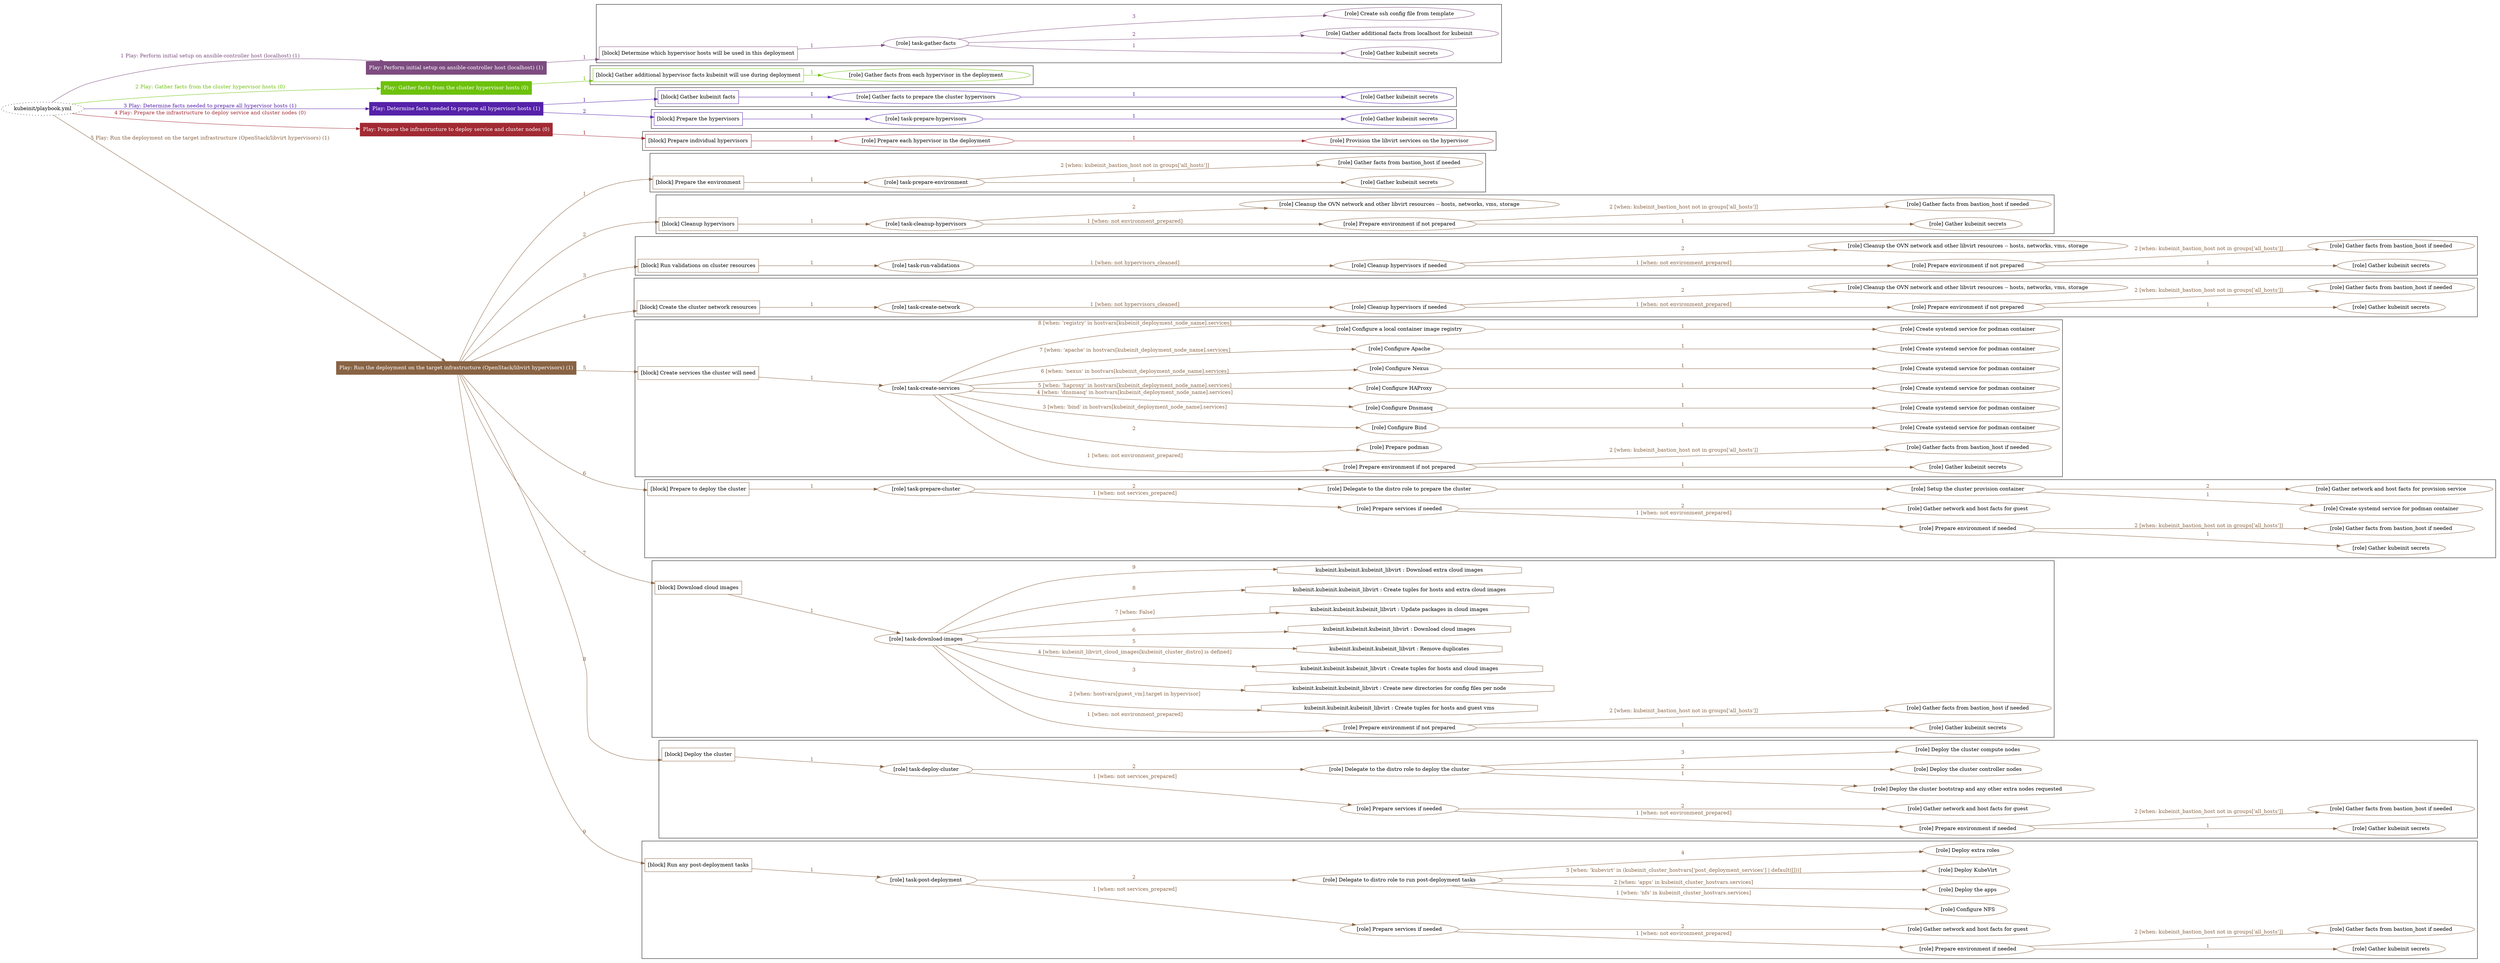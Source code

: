 digraph {
	graph [concentrate=true ordering=in rankdir=LR ratio=fill]
	edge [esep=5 sep=10]
	"kubeinit/playbook.yml" [URL="/home/runner/work/kubeinit/kubeinit/kubeinit/playbook.yml" id=playbook_f1eb5f28 style=dotted]
	"kubeinit/playbook.yml" -> play_aa4fbdc5 [label="1 Play: Perform initial setup on ansible-controller host (localhost) (1)" color="#7d4c80" fontcolor="#7d4c80" id=edge_play_aa4fbdc5 labeltooltip="1 Play: Perform initial setup on ansible-controller host (localhost) (1)" tooltip="1 Play: Perform initial setup on ansible-controller host (localhost) (1)"]
	subgraph "Play: Perform initial setup on ansible-controller host (localhost) (1)" {
		play_aa4fbdc5 [label="Play: Perform initial setup on ansible-controller host (localhost) (1)" URL="/home/runner/work/kubeinit/kubeinit/kubeinit/playbook.yml" color="#7d4c80" fontcolor="#ffffff" id=play_aa4fbdc5 shape=box style=filled tooltip=localhost]
		play_aa4fbdc5 -> block_dcb206af [label=1 color="#7d4c80" fontcolor="#7d4c80" id=edge_block_dcb206af labeltooltip=1 tooltip=1]
		subgraph cluster_block_dcb206af {
			block_dcb206af [label="[block] Determine which hypervisor hosts will be used in this deployment" URL="/home/runner/work/kubeinit/kubeinit/kubeinit/playbook.yml" color="#7d4c80" id=block_dcb206af labeltooltip="Determine which hypervisor hosts will be used in this deployment" shape=box tooltip="Determine which hypervisor hosts will be used in this deployment"]
			block_dcb206af -> role_5c42ab39 [label="1 " color="#7d4c80" fontcolor="#7d4c80" id=edge_role_5c42ab39 labeltooltip="1 " tooltip="1 "]
			subgraph "task-gather-facts" {
				role_5c42ab39 [label="[role] task-gather-facts" URL="/home/runner/work/kubeinit/kubeinit/kubeinit/playbook.yml" color="#7d4c80" id=role_5c42ab39 tooltip="task-gather-facts"]
				role_5c42ab39 -> role_d5ed98fe [label="1 " color="#7d4c80" fontcolor="#7d4c80" id=edge_role_d5ed98fe labeltooltip="1 " tooltip="1 "]
				subgraph "Gather kubeinit secrets" {
					role_d5ed98fe [label="[role] Gather kubeinit secrets" URL="/home/runner/.ansible/collections/ansible_collections/kubeinit/kubeinit/roles/kubeinit_prepare/tasks/build_hypervisors_group.yml" color="#7d4c80" id=role_d5ed98fe tooltip="Gather kubeinit secrets"]
				}
				role_5c42ab39 -> role_d2b0ba04 [label="2 " color="#7d4c80" fontcolor="#7d4c80" id=edge_role_d2b0ba04 labeltooltip="2 " tooltip="2 "]
				subgraph "Gather additional facts from localhost for kubeinit" {
					role_d2b0ba04 [label="[role] Gather additional facts from localhost for kubeinit" URL="/home/runner/.ansible/collections/ansible_collections/kubeinit/kubeinit/roles/kubeinit_prepare/tasks/build_hypervisors_group.yml" color="#7d4c80" id=role_d2b0ba04 tooltip="Gather additional facts from localhost for kubeinit"]
				}
				role_5c42ab39 -> role_442ccff3 [label="3 " color="#7d4c80" fontcolor="#7d4c80" id=edge_role_442ccff3 labeltooltip="3 " tooltip="3 "]
				subgraph "Create ssh config file from template" {
					role_442ccff3 [label="[role] Create ssh config file from template" URL="/home/runner/.ansible/collections/ansible_collections/kubeinit/kubeinit/roles/kubeinit_prepare/tasks/build_hypervisors_group.yml" color="#7d4c80" id=role_442ccff3 tooltip="Create ssh config file from template"]
				}
			}
		}
	}
	"kubeinit/playbook.yml" -> play_6f677a0a [label="2 Play: Gather facts from the cluster hypervisor hosts (0)" color="#6dc10b" fontcolor="#6dc10b" id=edge_play_6f677a0a labeltooltip="2 Play: Gather facts from the cluster hypervisor hosts (0)" tooltip="2 Play: Gather facts from the cluster hypervisor hosts (0)"]
	subgraph "Play: Gather facts from the cluster hypervisor hosts (0)" {
		play_6f677a0a [label="Play: Gather facts from the cluster hypervisor hosts (0)" URL="/home/runner/work/kubeinit/kubeinit/kubeinit/playbook.yml" color="#6dc10b" fontcolor="#ffffff" id=play_6f677a0a shape=box style=filled tooltip="Play: Gather facts from the cluster hypervisor hosts (0)"]
		play_6f677a0a -> block_d342e289 [label=1 color="#6dc10b" fontcolor="#6dc10b" id=edge_block_d342e289 labeltooltip=1 tooltip=1]
		subgraph cluster_block_d342e289 {
			block_d342e289 [label="[block] Gather additional hypervisor facts kubeinit will use during deployment" URL="/home/runner/work/kubeinit/kubeinit/kubeinit/playbook.yml" color="#6dc10b" id=block_d342e289 labeltooltip="Gather additional hypervisor facts kubeinit will use during deployment" shape=box tooltip="Gather additional hypervisor facts kubeinit will use during deployment"]
			block_d342e289 -> role_7b3465c9 [label="1 " color="#6dc10b" fontcolor="#6dc10b" id=edge_role_7b3465c9 labeltooltip="1 " tooltip="1 "]
			subgraph "Gather facts from each hypervisor in the deployment" {
				role_7b3465c9 [label="[role] Gather facts from each hypervisor in the deployment" URL="/home/runner/work/kubeinit/kubeinit/kubeinit/playbook.yml" color="#6dc10b" id=role_7b3465c9 tooltip="Gather facts from each hypervisor in the deployment"]
			}
		}
	}
	"kubeinit/playbook.yml" -> play_5a9daf10 [label="3 Play: Determine facts needed to prepare all hypervisor hosts (1)" color="#5522aa" fontcolor="#5522aa" id=edge_play_5a9daf10 labeltooltip="3 Play: Determine facts needed to prepare all hypervisor hosts (1)" tooltip="3 Play: Determine facts needed to prepare all hypervisor hosts (1)"]
	subgraph "Play: Determine facts needed to prepare all hypervisor hosts (1)" {
		play_5a9daf10 [label="Play: Determine facts needed to prepare all hypervisor hosts (1)" URL="/home/runner/work/kubeinit/kubeinit/kubeinit/playbook.yml" color="#5522aa" fontcolor="#ffffff" id=play_5a9daf10 shape=box style=filled tooltip=localhost]
		play_5a9daf10 -> block_e77976d7 [label=1 color="#5522aa" fontcolor="#5522aa" id=edge_block_e77976d7 labeltooltip=1 tooltip=1]
		subgraph cluster_block_e77976d7 {
			block_e77976d7 [label="[block] Gather kubeinit facts" URL="/home/runner/work/kubeinit/kubeinit/kubeinit/playbook.yml" color="#5522aa" id=block_e77976d7 labeltooltip="Gather kubeinit facts" shape=box tooltip="Gather kubeinit facts"]
			block_e77976d7 -> role_0d899220 [label="1 " color="#5522aa" fontcolor="#5522aa" id=edge_role_0d899220 labeltooltip="1 " tooltip="1 "]
			subgraph "Gather facts to prepare the cluster hypervisors" {
				role_0d899220 [label="[role] Gather facts to prepare the cluster hypervisors" URL="/home/runner/work/kubeinit/kubeinit/kubeinit/playbook.yml" color="#5522aa" id=role_0d899220 tooltip="Gather facts to prepare the cluster hypervisors"]
				role_0d899220 -> role_ae5f8bce [label="1 " color="#5522aa" fontcolor="#5522aa" id=edge_role_ae5f8bce labeltooltip="1 " tooltip="1 "]
				subgraph "Gather kubeinit secrets" {
					role_ae5f8bce [label="[role] Gather kubeinit secrets" URL="/home/runner/.ansible/collections/ansible_collections/kubeinit/kubeinit/roles/kubeinit_prepare/tasks/gather_kubeinit_facts.yml" color="#5522aa" id=role_ae5f8bce tooltip="Gather kubeinit secrets"]
				}
			}
		}
		play_5a9daf10 -> block_c25e0283 [label=2 color="#5522aa" fontcolor="#5522aa" id=edge_block_c25e0283 labeltooltip=2 tooltip=2]
		subgraph cluster_block_c25e0283 {
			block_c25e0283 [label="[block] Prepare the hypervisors" URL="/home/runner/work/kubeinit/kubeinit/kubeinit/playbook.yml" color="#5522aa" id=block_c25e0283 labeltooltip="Prepare the hypervisors" shape=box tooltip="Prepare the hypervisors"]
			block_c25e0283 -> role_d9f08b28 [label="1 " color="#5522aa" fontcolor="#5522aa" id=edge_role_d9f08b28 labeltooltip="1 " tooltip="1 "]
			subgraph "task-prepare-hypervisors" {
				role_d9f08b28 [label="[role] task-prepare-hypervisors" URL="/home/runner/work/kubeinit/kubeinit/kubeinit/playbook.yml" color="#5522aa" id=role_d9f08b28 tooltip="task-prepare-hypervisors"]
				role_d9f08b28 -> role_4ce1c98f [label="1 " color="#5522aa" fontcolor="#5522aa" id=edge_role_4ce1c98f labeltooltip="1 " tooltip="1 "]
				subgraph "Gather kubeinit secrets" {
					role_4ce1c98f [label="[role] Gather kubeinit secrets" URL="/home/runner/.ansible/collections/ansible_collections/kubeinit/kubeinit/roles/kubeinit_prepare/tasks/gather_kubeinit_facts.yml" color="#5522aa" id=role_4ce1c98f tooltip="Gather kubeinit secrets"]
				}
			}
		}
	}
	"kubeinit/playbook.yml" -> play_f85ee1f9 [label="4 Play: Prepare the infrastructure to deploy service and cluster nodes (0)" color="#a22a33" fontcolor="#a22a33" id=edge_play_f85ee1f9 labeltooltip="4 Play: Prepare the infrastructure to deploy service and cluster nodes (0)" tooltip="4 Play: Prepare the infrastructure to deploy service and cluster nodes (0)"]
	subgraph "Play: Prepare the infrastructure to deploy service and cluster nodes (0)" {
		play_f85ee1f9 [label="Play: Prepare the infrastructure to deploy service and cluster nodes (0)" URL="/home/runner/work/kubeinit/kubeinit/kubeinit/playbook.yml" color="#a22a33" fontcolor="#ffffff" id=play_f85ee1f9 shape=box style=filled tooltip="Play: Prepare the infrastructure to deploy service and cluster nodes (0)"]
		play_f85ee1f9 -> block_42ab9e11 [label=1 color="#a22a33" fontcolor="#a22a33" id=edge_block_42ab9e11 labeltooltip=1 tooltip=1]
		subgraph cluster_block_42ab9e11 {
			block_42ab9e11 [label="[block] Prepare individual hypervisors" URL="/home/runner/work/kubeinit/kubeinit/kubeinit/playbook.yml" color="#a22a33" id=block_42ab9e11 labeltooltip="Prepare individual hypervisors" shape=box tooltip="Prepare individual hypervisors"]
			block_42ab9e11 -> role_307d93fc [label="1 " color="#a22a33" fontcolor="#a22a33" id=edge_role_307d93fc labeltooltip="1 " tooltip="1 "]
			subgraph "Prepare each hypervisor in the deployment" {
				role_307d93fc [label="[role] Prepare each hypervisor in the deployment" URL="/home/runner/work/kubeinit/kubeinit/kubeinit/playbook.yml" color="#a22a33" id=role_307d93fc tooltip="Prepare each hypervisor in the deployment"]
				role_307d93fc -> role_260c94a6 [label="1 " color="#a22a33" fontcolor="#a22a33" id=edge_role_260c94a6 labeltooltip="1 " tooltip="1 "]
				subgraph "Provision the libvirt services on the hypervisor" {
					role_260c94a6 [label="[role] Provision the libvirt services on the hypervisor" URL="/home/runner/.ansible/collections/ansible_collections/kubeinit/kubeinit/roles/kubeinit_prepare/tasks/prepare_hypervisor.yml" color="#a22a33" id=role_260c94a6 tooltip="Provision the libvirt services on the hypervisor"]
				}
			}
		}
	}
	"kubeinit/playbook.yml" -> play_0f822068 [label="5 Play: Run the deployment on the target infrastructure (OpenStack/libvirt hypervisors) (1)" color="#886344" fontcolor="#886344" id=edge_play_0f822068 labeltooltip="5 Play: Run the deployment on the target infrastructure (OpenStack/libvirt hypervisors) (1)" tooltip="5 Play: Run the deployment on the target infrastructure (OpenStack/libvirt hypervisors) (1)"]
	subgraph "Play: Run the deployment on the target infrastructure (OpenStack/libvirt hypervisors) (1)" {
		play_0f822068 [label="Play: Run the deployment on the target infrastructure (OpenStack/libvirt hypervisors) (1)" URL="/home/runner/work/kubeinit/kubeinit/kubeinit/playbook.yml" color="#886344" fontcolor="#ffffff" id=play_0f822068 shape=box style=filled tooltip=localhost]
		play_0f822068 -> block_469f01e5 [label=1 color="#886344" fontcolor="#886344" id=edge_block_469f01e5 labeltooltip=1 tooltip=1]
		subgraph cluster_block_469f01e5 {
			block_469f01e5 [label="[block] Prepare the environment" URL="/home/runner/work/kubeinit/kubeinit/kubeinit/playbook.yml" color="#886344" id=block_469f01e5 labeltooltip="Prepare the environment" shape=box tooltip="Prepare the environment"]
			block_469f01e5 -> role_85fad4ab [label="1 " color="#886344" fontcolor="#886344" id=edge_role_85fad4ab labeltooltip="1 " tooltip="1 "]
			subgraph "task-prepare-environment" {
				role_85fad4ab [label="[role] task-prepare-environment" URL="/home/runner/work/kubeinit/kubeinit/kubeinit/playbook.yml" color="#886344" id=role_85fad4ab tooltip="task-prepare-environment"]
				role_85fad4ab -> role_e0c11e84 [label="1 " color="#886344" fontcolor="#886344" id=edge_role_e0c11e84 labeltooltip="1 " tooltip="1 "]
				subgraph "Gather kubeinit secrets" {
					role_e0c11e84 [label="[role] Gather kubeinit secrets" URL="/home/runner/.ansible/collections/ansible_collections/kubeinit/kubeinit/roles/kubeinit_prepare/tasks/gather_kubeinit_facts.yml" color="#886344" id=role_e0c11e84 tooltip="Gather kubeinit secrets"]
				}
				role_85fad4ab -> role_84c7c314 [label="2 [when: kubeinit_bastion_host not in groups['all_hosts']]" color="#886344" fontcolor="#886344" id=edge_role_84c7c314 labeltooltip="2 [when: kubeinit_bastion_host not in groups['all_hosts']]" tooltip="2 [when: kubeinit_bastion_host not in groups['all_hosts']]"]
				subgraph "Gather facts from bastion_host if needed" {
					role_84c7c314 [label="[role] Gather facts from bastion_host if needed" URL="/home/runner/.ansible/collections/ansible_collections/kubeinit/kubeinit/roles/kubeinit_prepare/tasks/main.yml" color="#886344" id=role_84c7c314 tooltip="Gather facts from bastion_host if needed"]
				}
			}
		}
		play_0f822068 -> block_e9ffd930 [label=2 color="#886344" fontcolor="#886344" id=edge_block_e9ffd930 labeltooltip=2 tooltip=2]
		subgraph cluster_block_e9ffd930 {
			block_e9ffd930 [label="[block] Cleanup hypervisors" URL="/home/runner/work/kubeinit/kubeinit/kubeinit/playbook.yml" color="#886344" id=block_e9ffd930 labeltooltip="Cleanup hypervisors" shape=box tooltip="Cleanup hypervisors"]
			block_e9ffd930 -> role_f26e7975 [label="1 " color="#886344" fontcolor="#886344" id=edge_role_f26e7975 labeltooltip="1 " tooltip="1 "]
			subgraph "task-cleanup-hypervisors" {
				role_f26e7975 [label="[role] task-cleanup-hypervisors" URL="/home/runner/work/kubeinit/kubeinit/kubeinit/playbook.yml" color="#886344" id=role_f26e7975 tooltip="task-cleanup-hypervisors"]
				role_f26e7975 -> role_715835ff [label="1 [when: not environment_prepared]" color="#886344" fontcolor="#886344" id=edge_role_715835ff labeltooltip="1 [when: not environment_prepared]" tooltip="1 [when: not environment_prepared]"]
				subgraph "Prepare environment if not prepared" {
					role_715835ff [label="[role] Prepare environment if not prepared" URL="/home/runner/.ansible/collections/ansible_collections/kubeinit/kubeinit/roles/kubeinit_libvirt/tasks/cleanup_hypervisors.yml" color="#886344" id=role_715835ff tooltip="Prepare environment if not prepared"]
					role_715835ff -> role_441183e5 [label="1 " color="#886344" fontcolor="#886344" id=edge_role_441183e5 labeltooltip="1 " tooltip="1 "]
					subgraph "Gather kubeinit secrets" {
						role_441183e5 [label="[role] Gather kubeinit secrets" URL="/home/runner/.ansible/collections/ansible_collections/kubeinit/kubeinit/roles/kubeinit_prepare/tasks/gather_kubeinit_facts.yml" color="#886344" id=role_441183e5 tooltip="Gather kubeinit secrets"]
					}
					role_715835ff -> role_000fd4fb [label="2 [when: kubeinit_bastion_host not in groups['all_hosts']]" color="#886344" fontcolor="#886344" id=edge_role_000fd4fb labeltooltip="2 [when: kubeinit_bastion_host not in groups['all_hosts']]" tooltip="2 [when: kubeinit_bastion_host not in groups['all_hosts']]"]
					subgraph "Gather facts from bastion_host if needed" {
						role_000fd4fb [label="[role] Gather facts from bastion_host if needed" URL="/home/runner/.ansible/collections/ansible_collections/kubeinit/kubeinit/roles/kubeinit_prepare/tasks/main.yml" color="#886344" id=role_000fd4fb tooltip="Gather facts from bastion_host if needed"]
					}
				}
				role_f26e7975 -> role_a5a24e1f [label="2 " color="#886344" fontcolor="#886344" id=edge_role_a5a24e1f labeltooltip="2 " tooltip="2 "]
				subgraph "Cleanup the OVN network and other libvirt resources -- hosts, networks, vms, storage" {
					role_a5a24e1f [label="[role] Cleanup the OVN network and other libvirt resources -- hosts, networks, vms, storage" URL="/home/runner/.ansible/collections/ansible_collections/kubeinit/kubeinit/roles/kubeinit_libvirt/tasks/cleanup_hypervisors.yml" color="#886344" id=role_a5a24e1f tooltip="Cleanup the OVN network and other libvirt resources -- hosts, networks, vms, storage"]
				}
			}
		}
		play_0f822068 -> block_0ed27f90 [label=3 color="#886344" fontcolor="#886344" id=edge_block_0ed27f90 labeltooltip=3 tooltip=3]
		subgraph cluster_block_0ed27f90 {
			block_0ed27f90 [label="[block] Run validations on cluster resources" URL="/home/runner/work/kubeinit/kubeinit/kubeinit/playbook.yml" color="#886344" id=block_0ed27f90 labeltooltip="Run validations on cluster resources" shape=box tooltip="Run validations on cluster resources"]
			block_0ed27f90 -> role_a86b2e44 [label="1 " color="#886344" fontcolor="#886344" id=edge_role_a86b2e44 labeltooltip="1 " tooltip="1 "]
			subgraph "task-run-validations" {
				role_a86b2e44 [label="[role] task-run-validations" URL="/home/runner/work/kubeinit/kubeinit/kubeinit/playbook.yml" color="#886344" id=role_a86b2e44 tooltip="task-run-validations"]
				role_a86b2e44 -> role_fdb72d9d [label="1 [when: not hypervisors_cleaned]" color="#886344" fontcolor="#886344" id=edge_role_fdb72d9d labeltooltip="1 [when: not hypervisors_cleaned]" tooltip="1 [when: not hypervisors_cleaned]"]
				subgraph "Cleanup hypervisors if needed" {
					role_fdb72d9d [label="[role] Cleanup hypervisors if needed" URL="/home/runner/.ansible/collections/ansible_collections/kubeinit/kubeinit/roles/kubeinit_validations/tasks/main.yml" color="#886344" id=role_fdb72d9d tooltip="Cleanup hypervisors if needed"]
					role_fdb72d9d -> role_78607fe3 [label="1 [when: not environment_prepared]" color="#886344" fontcolor="#886344" id=edge_role_78607fe3 labeltooltip="1 [when: not environment_prepared]" tooltip="1 [when: not environment_prepared]"]
					subgraph "Prepare environment if not prepared" {
						role_78607fe3 [label="[role] Prepare environment if not prepared" URL="/home/runner/.ansible/collections/ansible_collections/kubeinit/kubeinit/roles/kubeinit_libvirt/tasks/cleanup_hypervisors.yml" color="#886344" id=role_78607fe3 tooltip="Prepare environment if not prepared"]
						role_78607fe3 -> role_3fb60d7a [label="1 " color="#886344" fontcolor="#886344" id=edge_role_3fb60d7a labeltooltip="1 " tooltip="1 "]
						subgraph "Gather kubeinit secrets" {
							role_3fb60d7a [label="[role] Gather kubeinit secrets" URL="/home/runner/.ansible/collections/ansible_collections/kubeinit/kubeinit/roles/kubeinit_prepare/tasks/gather_kubeinit_facts.yml" color="#886344" id=role_3fb60d7a tooltip="Gather kubeinit secrets"]
						}
						role_78607fe3 -> role_11f5fd5d [label="2 [when: kubeinit_bastion_host not in groups['all_hosts']]" color="#886344" fontcolor="#886344" id=edge_role_11f5fd5d labeltooltip="2 [when: kubeinit_bastion_host not in groups['all_hosts']]" tooltip="2 [when: kubeinit_bastion_host not in groups['all_hosts']]"]
						subgraph "Gather facts from bastion_host if needed" {
							role_11f5fd5d [label="[role] Gather facts from bastion_host if needed" URL="/home/runner/.ansible/collections/ansible_collections/kubeinit/kubeinit/roles/kubeinit_prepare/tasks/main.yml" color="#886344" id=role_11f5fd5d tooltip="Gather facts from bastion_host if needed"]
						}
					}
					role_fdb72d9d -> role_6fc4c585 [label="2 " color="#886344" fontcolor="#886344" id=edge_role_6fc4c585 labeltooltip="2 " tooltip="2 "]
					subgraph "Cleanup the OVN network and other libvirt resources -- hosts, networks, vms, storage" {
						role_6fc4c585 [label="[role] Cleanup the OVN network and other libvirt resources -- hosts, networks, vms, storage" URL="/home/runner/.ansible/collections/ansible_collections/kubeinit/kubeinit/roles/kubeinit_libvirt/tasks/cleanup_hypervisors.yml" color="#886344" id=role_6fc4c585 tooltip="Cleanup the OVN network and other libvirt resources -- hosts, networks, vms, storage"]
					}
				}
			}
		}
		play_0f822068 -> block_f541f040 [label=4 color="#886344" fontcolor="#886344" id=edge_block_f541f040 labeltooltip=4 tooltip=4]
		subgraph cluster_block_f541f040 {
			block_f541f040 [label="[block] Create the cluster network resources" URL="/home/runner/work/kubeinit/kubeinit/kubeinit/playbook.yml" color="#886344" id=block_f541f040 labeltooltip="Create the cluster network resources" shape=box tooltip="Create the cluster network resources"]
			block_f541f040 -> role_b351cfd5 [label="1 " color="#886344" fontcolor="#886344" id=edge_role_b351cfd5 labeltooltip="1 " tooltip="1 "]
			subgraph "task-create-network" {
				role_b351cfd5 [label="[role] task-create-network" URL="/home/runner/work/kubeinit/kubeinit/kubeinit/playbook.yml" color="#886344" id=role_b351cfd5 tooltip="task-create-network"]
				role_b351cfd5 -> role_66a59d8e [label="1 [when: not hypervisors_cleaned]" color="#886344" fontcolor="#886344" id=edge_role_66a59d8e labeltooltip="1 [when: not hypervisors_cleaned]" tooltip="1 [when: not hypervisors_cleaned]"]
				subgraph "Cleanup hypervisors if needed" {
					role_66a59d8e [label="[role] Cleanup hypervisors if needed" URL="/home/runner/.ansible/collections/ansible_collections/kubeinit/kubeinit/roles/kubeinit_libvirt/tasks/create_network.yml" color="#886344" id=role_66a59d8e tooltip="Cleanup hypervisors if needed"]
					role_66a59d8e -> role_8eaa20fc [label="1 [when: not environment_prepared]" color="#886344" fontcolor="#886344" id=edge_role_8eaa20fc labeltooltip="1 [when: not environment_prepared]" tooltip="1 [when: not environment_prepared]"]
					subgraph "Prepare environment if not prepared" {
						role_8eaa20fc [label="[role] Prepare environment if not prepared" URL="/home/runner/.ansible/collections/ansible_collections/kubeinit/kubeinit/roles/kubeinit_libvirt/tasks/cleanup_hypervisors.yml" color="#886344" id=role_8eaa20fc tooltip="Prepare environment if not prepared"]
						role_8eaa20fc -> role_b431f98a [label="1 " color="#886344" fontcolor="#886344" id=edge_role_b431f98a labeltooltip="1 " tooltip="1 "]
						subgraph "Gather kubeinit secrets" {
							role_b431f98a [label="[role] Gather kubeinit secrets" URL="/home/runner/.ansible/collections/ansible_collections/kubeinit/kubeinit/roles/kubeinit_prepare/tasks/gather_kubeinit_facts.yml" color="#886344" id=role_b431f98a tooltip="Gather kubeinit secrets"]
						}
						role_8eaa20fc -> role_1c9fa607 [label="2 [when: kubeinit_bastion_host not in groups['all_hosts']]" color="#886344" fontcolor="#886344" id=edge_role_1c9fa607 labeltooltip="2 [when: kubeinit_bastion_host not in groups['all_hosts']]" tooltip="2 [when: kubeinit_bastion_host not in groups['all_hosts']]"]
						subgraph "Gather facts from bastion_host if needed" {
							role_1c9fa607 [label="[role] Gather facts from bastion_host if needed" URL="/home/runner/.ansible/collections/ansible_collections/kubeinit/kubeinit/roles/kubeinit_prepare/tasks/main.yml" color="#886344" id=role_1c9fa607 tooltip="Gather facts from bastion_host if needed"]
						}
					}
					role_66a59d8e -> role_b11f7e59 [label="2 " color="#886344" fontcolor="#886344" id=edge_role_b11f7e59 labeltooltip="2 " tooltip="2 "]
					subgraph "Cleanup the OVN network and other libvirt resources -- hosts, networks, vms, storage" {
						role_b11f7e59 [label="[role] Cleanup the OVN network and other libvirt resources -- hosts, networks, vms, storage" URL="/home/runner/.ansible/collections/ansible_collections/kubeinit/kubeinit/roles/kubeinit_libvirt/tasks/cleanup_hypervisors.yml" color="#886344" id=role_b11f7e59 tooltip="Cleanup the OVN network and other libvirt resources -- hosts, networks, vms, storage"]
					}
				}
			}
		}
		play_0f822068 -> block_6e86ed3f [label=5 color="#886344" fontcolor="#886344" id=edge_block_6e86ed3f labeltooltip=5 tooltip=5]
		subgraph cluster_block_6e86ed3f {
			block_6e86ed3f [label="[block] Create services the cluster will need" URL="/home/runner/work/kubeinit/kubeinit/kubeinit/playbook.yml" color="#886344" id=block_6e86ed3f labeltooltip="Create services the cluster will need" shape=box tooltip="Create services the cluster will need"]
			block_6e86ed3f -> role_38058f0b [label="1 " color="#886344" fontcolor="#886344" id=edge_role_38058f0b labeltooltip="1 " tooltip="1 "]
			subgraph "task-create-services" {
				role_38058f0b [label="[role] task-create-services" URL="/home/runner/work/kubeinit/kubeinit/kubeinit/playbook.yml" color="#886344" id=role_38058f0b tooltip="task-create-services"]
				role_38058f0b -> role_7fd8ee12 [label="1 [when: not environment_prepared]" color="#886344" fontcolor="#886344" id=edge_role_7fd8ee12 labeltooltip="1 [when: not environment_prepared]" tooltip="1 [when: not environment_prepared]"]
				subgraph "Prepare environment if not prepared" {
					role_7fd8ee12 [label="[role] Prepare environment if not prepared" URL="/home/runner/.ansible/collections/ansible_collections/kubeinit/kubeinit/roles/kubeinit_services/tasks/main.yml" color="#886344" id=role_7fd8ee12 tooltip="Prepare environment if not prepared"]
					role_7fd8ee12 -> role_eb1c0e5e [label="1 " color="#886344" fontcolor="#886344" id=edge_role_eb1c0e5e labeltooltip="1 " tooltip="1 "]
					subgraph "Gather kubeinit secrets" {
						role_eb1c0e5e [label="[role] Gather kubeinit secrets" URL="/home/runner/.ansible/collections/ansible_collections/kubeinit/kubeinit/roles/kubeinit_prepare/tasks/gather_kubeinit_facts.yml" color="#886344" id=role_eb1c0e5e tooltip="Gather kubeinit secrets"]
					}
					role_7fd8ee12 -> role_e14df461 [label="2 [when: kubeinit_bastion_host not in groups['all_hosts']]" color="#886344" fontcolor="#886344" id=edge_role_e14df461 labeltooltip="2 [when: kubeinit_bastion_host not in groups['all_hosts']]" tooltip="2 [when: kubeinit_bastion_host not in groups['all_hosts']]"]
					subgraph "Gather facts from bastion_host if needed" {
						role_e14df461 [label="[role] Gather facts from bastion_host if needed" URL="/home/runner/.ansible/collections/ansible_collections/kubeinit/kubeinit/roles/kubeinit_prepare/tasks/main.yml" color="#886344" id=role_e14df461 tooltip="Gather facts from bastion_host if needed"]
					}
				}
				role_38058f0b -> role_2b4900a7 [label="2 " color="#886344" fontcolor="#886344" id=edge_role_2b4900a7 labeltooltip="2 " tooltip="2 "]
				subgraph "Prepare podman" {
					role_2b4900a7 [label="[role] Prepare podman" URL="/home/runner/.ansible/collections/ansible_collections/kubeinit/kubeinit/roles/kubeinit_services/tasks/00_create_service_pod.yml" color="#886344" id=role_2b4900a7 tooltip="Prepare podman"]
				}
				role_38058f0b -> role_1373da1f [label="3 [when: 'bind' in hostvars[kubeinit_deployment_node_name].services]" color="#886344" fontcolor="#886344" id=edge_role_1373da1f labeltooltip="3 [when: 'bind' in hostvars[kubeinit_deployment_node_name].services]" tooltip="3 [when: 'bind' in hostvars[kubeinit_deployment_node_name].services]"]
				subgraph "Configure Bind" {
					role_1373da1f [label="[role] Configure Bind" URL="/home/runner/.ansible/collections/ansible_collections/kubeinit/kubeinit/roles/kubeinit_services/tasks/start_services_containers.yml" color="#886344" id=role_1373da1f tooltip="Configure Bind"]
					role_1373da1f -> role_b8e3e0eb [label="1 " color="#886344" fontcolor="#886344" id=edge_role_b8e3e0eb labeltooltip="1 " tooltip="1 "]
					subgraph "Create systemd service for podman container" {
						role_b8e3e0eb [label="[role] Create systemd service for podman container" URL="/home/runner/.ansible/collections/ansible_collections/kubeinit/kubeinit/roles/kubeinit_bind/tasks/main.yml" color="#886344" id=role_b8e3e0eb tooltip="Create systemd service for podman container"]
					}
				}
				role_38058f0b -> role_b0c9e118 [label="4 [when: 'dnsmasq' in hostvars[kubeinit_deployment_node_name].services]" color="#886344" fontcolor="#886344" id=edge_role_b0c9e118 labeltooltip="4 [when: 'dnsmasq' in hostvars[kubeinit_deployment_node_name].services]" tooltip="4 [when: 'dnsmasq' in hostvars[kubeinit_deployment_node_name].services]"]
				subgraph "Configure Dnsmasq" {
					role_b0c9e118 [label="[role] Configure Dnsmasq" URL="/home/runner/.ansible/collections/ansible_collections/kubeinit/kubeinit/roles/kubeinit_services/tasks/start_services_containers.yml" color="#886344" id=role_b0c9e118 tooltip="Configure Dnsmasq"]
					role_b0c9e118 -> role_e47060ce [label="1 " color="#886344" fontcolor="#886344" id=edge_role_e47060ce labeltooltip="1 " tooltip="1 "]
					subgraph "Create systemd service for podman container" {
						role_e47060ce [label="[role] Create systemd service for podman container" URL="/home/runner/.ansible/collections/ansible_collections/kubeinit/kubeinit/roles/kubeinit_dnsmasq/tasks/main.yml" color="#886344" id=role_e47060ce tooltip="Create systemd service for podman container"]
					}
				}
				role_38058f0b -> role_ed71f3e5 [label="5 [when: 'haproxy' in hostvars[kubeinit_deployment_node_name].services]" color="#886344" fontcolor="#886344" id=edge_role_ed71f3e5 labeltooltip="5 [when: 'haproxy' in hostvars[kubeinit_deployment_node_name].services]" tooltip="5 [when: 'haproxy' in hostvars[kubeinit_deployment_node_name].services]"]
				subgraph "Configure HAProxy" {
					role_ed71f3e5 [label="[role] Configure HAProxy" URL="/home/runner/.ansible/collections/ansible_collections/kubeinit/kubeinit/roles/kubeinit_services/tasks/start_services_containers.yml" color="#886344" id=role_ed71f3e5 tooltip="Configure HAProxy"]
					role_ed71f3e5 -> role_5a063e29 [label="1 " color="#886344" fontcolor="#886344" id=edge_role_5a063e29 labeltooltip="1 " tooltip="1 "]
					subgraph "Create systemd service for podman container" {
						role_5a063e29 [label="[role] Create systemd service for podman container" URL="/home/runner/.ansible/collections/ansible_collections/kubeinit/kubeinit/roles/kubeinit_haproxy/tasks/main.yml" color="#886344" id=role_5a063e29 tooltip="Create systemd service for podman container"]
					}
				}
				role_38058f0b -> role_a6dfa11e [label="6 [when: 'nexus' in hostvars[kubeinit_deployment_node_name].services]" color="#886344" fontcolor="#886344" id=edge_role_a6dfa11e labeltooltip="6 [when: 'nexus' in hostvars[kubeinit_deployment_node_name].services]" tooltip="6 [when: 'nexus' in hostvars[kubeinit_deployment_node_name].services]"]
				subgraph "Configure Nexus" {
					role_a6dfa11e [label="[role] Configure Nexus" URL="/home/runner/.ansible/collections/ansible_collections/kubeinit/kubeinit/roles/kubeinit_services/tasks/start_services_containers.yml" color="#886344" id=role_a6dfa11e tooltip="Configure Nexus"]
					role_a6dfa11e -> role_dadb4bf7 [label="1 " color="#886344" fontcolor="#886344" id=edge_role_dadb4bf7 labeltooltip="1 " tooltip="1 "]
					subgraph "Create systemd service for podman container" {
						role_dadb4bf7 [label="[role] Create systemd service for podman container" URL="/home/runner/.ansible/collections/ansible_collections/kubeinit/kubeinit/roles/kubeinit_nexus/tasks/main.yml" color="#886344" id=role_dadb4bf7 tooltip="Create systemd service for podman container"]
					}
				}
				role_38058f0b -> role_32e4ed07 [label="7 [when: 'apache' in hostvars[kubeinit_deployment_node_name].services]" color="#886344" fontcolor="#886344" id=edge_role_32e4ed07 labeltooltip="7 [when: 'apache' in hostvars[kubeinit_deployment_node_name].services]" tooltip="7 [when: 'apache' in hostvars[kubeinit_deployment_node_name].services]"]
				subgraph "Configure Apache" {
					role_32e4ed07 [label="[role] Configure Apache" URL="/home/runner/.ansible/collections/ansible_collections/kubeinit/kubeinit/roles/kubeinit_services/tasks/start_services_containers.yml" color="#886344" id=role_32e4ed07 tooltip="Configure Apache"]
					role_32e4ed07 -> role_4279790c [label="1 " color="#886344" fontcolor="#886344" id=edge_role_4279790c labeltooltip="1 " tooltip="1 "]
					subgraph "Create systemd service for podman container" {
						role_4279790c [label="[role] Create systemd service for podman container" URL="/home/runner/.ansible/collections/ansible_collections/kubeinit/kubeinit/roles/kubeinit_apache/tasks/main.yml" color="#886344" id=role_4279790c tooltip="Create systemd service for podman container"]
					}
				}
				role_38058f0b -> role_7e8a3aa6 [label="8 [when: 'registry' in hostvars[kubeinit_deployment_node_name].services]" color="#886344" fontcolor="#886344" id=edge_role_7e8a3aa6 labeltooltip="8 [when: 'registry' in hostvars[kubeinit_deployment_node_name].services]" tooltip="8 [when: 'registry' in hostvars[kubeinit_deployment_node_name].services]"]
				subgraph "Configure a local container image registry" {
					role_7e8a3aa6 [label="[role] Configure a local container image registry" URL="/home/runner/.ansible/collections/ansible_collections/kubeinit/kubeinit/roles/kubeinit_services/tasks/start_services_containers.yml" color="#886344" id=role_7e8a3aa6 tooltip="Configure a local container image registry"]
					role_7e8a3aa6 -> role_6a457336 [label="1 " color="#886344" fontcolor="#886344" id=edge_role_6a457336 labeltooltip="1 " tooltip="1 "]
					subgraph "Create systemd service for podman container" {
						role_6a457336 [label="[role] Create systemd service for podman container" URL="/home/runner/.ansible/collections/ansible_collections/kubeinit/kubeinit/roles/kubeinit_registry/tasks/main.yml" color="#886344" id=role_6a457336 tooltip="Create systemd service for podman container"]
					}
				}
			}
		}
		play_0f822068 -> block_f9967a5c [label=6 color="#886344" fontcolor="#886344" id=edge_block_f9967a5c labeltooltip=6 tooltip=6]
		subgraph cluster_block_f9967a5c {
			block_f9967a5c [label="[block] Prepare to deploy the cluster" URL="/home/runner/work/kubeinit/kubeinit/kubeinit/playbook.yml" color="#886344" id=block_f9967a5c labeltooltip="Prepare to deploy the cluster" shape=box tooltip="Prepare to deploy the cluster"]
			block_f9967a5c -> role_4ac15b1d [label="1 " color="#886344" fontcolor="#886344" id=edge_role_4ac15b1d labeltooltip="1 " tooltip="1 "]
			subgraph "task-prepare-cluster" {
				role_4ac15b1d [label="[role] task-prepare-cluster" URL="/home/runner/work/kubeinit/kubeinit/kubeinit/playbook.yml" color="#886344" id=role_4ac15b1d tooltip="task-prepare-cluster"]
				role_4ac15b1d -> role_73b15ed0 [label="1 [when: not services_prepared]" color="#886344" fontcolor="#886344" id=edge_role_73b15ed0 labeltooltip="1 [when: not services_prepared]" tooltip="1 [when: not services_prepared]"]
				subgraph "Prepare services if needed" {
					role_73b15ed0 [label="[role] Prepare services if needed" URL="/home/runner/.ansible/collections/ansible_collections/kubeinit/kubeinit/roles/kubeinit_prepare/tasks/prepare_cluster.yml" color="#886344" id=role_73b15ed0 tooltip="Prepare services if needed"]
					role_73b15ed0 -> role_549ef56d [label="1 [when: not environment_prepared]" color="#886344" fontcolor="#886344" id=edge_role_549ef56d labeltooltip="1 [when: not environment_prepared]" tooltip="1 [when: not environment_prepared]"]
					subgraph "Prepare environment if needed" {
						role_549ef56d [label="[role] Prepare environment if needed" URL="/home/runner/.ansible/collections/ansible_collections/kubeinit/kubeinit/roles/kubeinit_services/tasks/prepare_services.yml" color="#886344" id=role_549ef56d tooltip="Prepare environment if needed"]
						role_549ef56d -> role_89e4b1db [label="1 " color="#886344" fontcolor="#886344" id=edge_role_89e4b1db labeltooltip="1 " tooltip="1 "]
						subgraph "Gather kubeinit secrets" {
							role_89e4b1db [label="[role] Gather kubeinit secrets" URL="/home/runner/.ansible/collections/ansible_collections/kubeinit/kubeinit/roles/kubeinit_prepare/tasks/gather_kubeinit_facts.yml" color="#886344" id=role_89e4b1db tooltip="Gather kubeinit secrets"]
						}
						role_549ef56d -> role_7628b3ca [label="2 [when: kubeinit_bastion_host not in groups['all_hosts']]" color="#886344" fontcolor="#886344" id=edge_role_7628b3ca labeltooltip="2 [when: kubeinit_bastion_host not in groups['all_hosts']]" tooltip="2 [when: kubeinit_bastion_host not in groups['all_hosts']]"]
						subgraph "Gather facts from bastion_host if needed" {
							role_7628b3ca [label="[role] Gather facts from bastion_host if needed" URL="/home/runner/.ansible/collections/ansible_collections/kubeinit/kubeinit/roles/kubeinit_prepare/tasks/main.yml" color="#886344" id=role_7628b3ca tooltip="Gather facts from bastion_host if needed"]
						}
					}
					role_73b15ed0 -> role_5a5ac999 [label="2 " color="#886344" fontcolor="#886344" id=edge_role_5a5ac999 labeltooltip="2 " tooltip="2 "]
					subgraph "Gather network and host facts for guest" {
						role_5a5ac999 [label="[role] Gather network and host facts for guest" URL="/home/runner/.ansible/collections/ansible_collections/kubeinit/kubeinit/roles/kubeinit_services/tasks/prepare_services.yml" color="#886344" id=role_5a5ac999 tooltip="Gather network and host facts for guest"]
					}
				}
				role_4ac15b1d -> role_c5865f65 [label="2 " color="#886344" fontcolor="#886344" id=edge_role_c5865f65 labeltooltip="2 " tooltip="2 "]
				subgraph "Delegate to the distro role to prepare the cluster" {
					role_c5865f65 [label="[role] Delegate to the distro role to prepare the cluster" URL="/home/runner/.ansible/collections/ansible_collections/kubeinit/kubeinit/roles/kubeinit_prepare/tasks/prepare_cluster.yml" color="#886344" id=role_c5865f65 tooltip="Delegate to the distro role to prepare the cluster"]
					role_c5865f65 -> role_e7437a7a [label="1 " color="#886344" fontcolor="#886344" id=edge_role_e7437a7a labeltooltip="1 " tooltip="1 "]
					subgraph "Setup the cluster provision container" {
						role_e7437a7a [label="[role] Setup the cluster provision container" URL="/home/runner/.ansible/collections/ansible_collections/kubeinit/kubeinit/roles/kubeinit_openshift/tasks/prepare_cluster.yml" color="#886344" id=role_e7437a7a tooltip="Setup the cluster provision container"]
						role_e7437a7a -> role_db5b17f3 [label="1 " color="#886344" fontcolor="#886344" id=edge_role_db5b17f3 labeltooltip="1 " tooltip="1 "]
						subgraph "Create systemd service for podman container" {
							role_db5b17f3 [label="[role] Create systemd service for podman container" URL="/home/runner/.ansible/collections/ansible_collections/kubeinit/kubeinit/roles/kubeinit_services/tasks/create_provision_container.yml" color="#886344" id=role_db5b17f3 tooltip="Create systemd service for podman container"]
						}
						role_e7437a7a -> role_24469ed3 [label="2 " color="#886344" fontcolor="#886344" id=edge_role_24469ed3 labeltooltip="2 " tooltip="2 "]
						subgraph "Gather network and host facts for provision service" {
							role_24469ed3 [label="[role] Gather network and host facts for provision service" URL="/home/runner/.ansible/collections/ansible_collections/kubeinit/kubeinit/roles/kubeinit_services/tasks/create_provision_container.yml" color="#886344" id=role_24469ed3 tooltip="Gather network and host facts for provision service"]
						}
					}
				}
			}
		}
		play_0f822068 -> block_597e589a [label=7 color="#886344" fontcolor="#886344" id=edge_block_597e589a labeltooltip=7 tooltip=7]
		subgraph cluster_block_597e589a {
			block_597e589a [label="[block] Download cloud images" URL="/home/runner/work/kubeinit/kubeinit/kubeinit/playbook.yml" color="#886344" id=block_597e589a labeltooltip="Download cloud images" shape=box tooltip="Download cloud images"]
			block_597e589a -> role_5592aeee [label="1 " color="#886344" fontcolor="#886344" id=edge_role_5592aeee labeltooltip="1 " tooltip="1 "]
			subgraph "task-download-images" {
				role_5592aeee [label="[role] task-download-images" URL="/home/runner/work/kubeinit/kubeinit/kubeinit/playbook.yml" color="#886344" id=role_5592aeee tooltip="task-download-images"]
				role_5592aeee -> role_5a7db45b [label="1 [when: not environment_prepared]" color="#886344" fontcolor="#886344" id=edge_role_5a7db45b labeltooltip="1 [when: not environment_prepared]" tooltip="1 [when: not environment_prepared]"]
				subgraph "Prepare environment if not prepared" {
					role_5a7db45b [label="[role] Prepare environment if not prepared" URL="/home/runner/.ansible/collections/ansible_collections/kubeinit/kubeinit/roles/kubeinit_libvirt/tasks/download_cloud_images.yml" color="#886344" id=role_5a7db45b tooltip="Prepare environment if not prepared"]
					role_5a7db45b -> role_95b20ead [label="1 " color="#886344" fontcolor="#886344" id=edge_role_95b20ead labeltooltip="1 " tooltip="1 "]
					subgraph "Gather kubeinit secrets" {
						role_95b20ead [label="[role] Gather kubeinit secrets" URL="/home/runner/.ansible/collections/ansible_collections/kubeinit/kubeinit/roles/kubeinit_prepare/tasks/gather_kubeinit_facts.yml" color="#886344" id=role_95b20ead tooltip="Gather kubeinit secrets"]
					}
					role_5a7db45b -> role_53e7ca41 [label="2 [when: kubeinit_bastion_host not in groups['all_hosts']]" color="#886344" fontcolor="#886344" id=edge_role_53e7ca41 labeltooltip="2 [when: kubeinit_bastion_host not in groups['all_hosts']]" tooltip="2 [when: kubeinit_bastion_host not in groups['all_hosts']]"]
					subgraph "Gather facts from bastion_host if needed" {
						role_53e7ca41 [label="[role] Gather facts from bastion_host if needed" URL="/home/runner/.ansible/collections/ansible_collections/kubeinit/kubeinit/roles/kubeinit_prepare/tasks/main.yml" color="#886344" id=role_53e7ca41 tooltip="Gather facts from bastion_host if needed"]
					}
				}
				task_f3ffc12c [label="kubeinit.kubeinit.kubeinit_libvirt : Create tuples for hosts and guest vms" URL="/home/runner/.ansible/collections/ansible_collections/kubeinit/kubeinit/roles/kubeinit_libvirt/tasks/download_cloud_images.yml" color="#886344" id=task_f3ffc12c shape=octagon tooltip="kubeinit.kubeinit.kubeinit_libvirt : Create tuples for hosts and guest vms"]
				role_5592aeee -> task_f3ffc12c [label="2 [when: hostvars[guest_vm].target in hypervisor]" color="#886344" fontcolor="#886344" id=edge_task_f3ffc12c labeltooltip="2 [when: hostvars[guest_vm].target in hypervisor]" tooltip="2 [when: hostvars[guest_vm].target in hypervisor]"]
				task_585d4977 [label="kubeinit.kubeinit.kubeinit_libvirt : Create new directories for config files per node" URL="/home/runner/.ansible/collections/ansible_collections/kubeinit/kubeinit/roles/kubeinit_libvirt/tasks/download_cloud_images.yml" color="#886344" id=task_585d4977 shape=octagon tooltip="kubeinit.kubeinit.kubeinit_libvirt : Create new directories for config files per node"]
				role_5592aeee -> task_585d4977 [label="3 " color="#886344" fontcolor="#886344" id=edge_task_585d4977 labeltooltip="3 " tooltip="3 "]
				task_a404c895 [label="kubeinit.kubeinit.kubeinit_libvirt : Create tuples for hosts and cloud images" URL="/home/runner/.ansible/collections/ansible_collections/kubeinit/kubeinit/roles/kubeinit_libvirt/tasks/download_cloud_images.yml" color="#886344" id=task_a404c895 shape=octagon tooltip="kubeinit.kubeinit.kubeinit_libvirt : Create tuples for hosts and cloud images"]
				role_5592aeee -> task_a404c895 [label="4 [when: kubeinit_libvirt_cloud_images[kubeinit_cluster_distro] is defined]" color="#886344" fontcolor="#886344" id=edge_task_a404c895 labeltooltip="4 [when: kubeinit_libvirt_cloud_images[kubeinit_cluster_distro] is defined]" tooltip="4 [when: kubeinit_libvirt_cloud_images[kubeinit_cluster_distro] is defined]"]
				task_6b8438a8 [label="kubeinit.kubeinit.kubeinit_libvirt : Remove duplicates" URL="/home/runner/.ansible/collections/ansible_collections/kubeinit/kubeinit/roles/kubeinit_libvirt/tasks/download_cloud_images.yml" color="#886344" id=task_6b8438a8 shape=octagon tooltip="kubeinit.kubeinit.kubeinit_libvirt : Remove duplicates"]
				role_5592aeee -> task_6b8438a8 [label="5 " color="#886344" fontcolor="#886344" id=edge_task_6b8438a8 labeltooltip="5 " tooltip="5 "]
				task_7fca0e01 [label="kubeinit.kubeinit.kubeinit_libvirt : Download cloud images" URL="/home/runner/.ansible/collections/ansible_collections/kubeinit/kubeinit/roles/kubeinit_libvirt/tasks/download_cloud_images.yml" color="#886344" id=task_7fca0e01 shape=octagon tooltip="kubeinit.kubeinit.kubeinit_libvirt : Download cloud images"]
				role_5592aeee -> task_7fca0e01 [label="6 " color="#886344" fontcolor="#886344" id=edge_task_7fca0e01 labeltooltip="6 " tooltip="6 "]
				task_7a2c3a0a [label="kubeinit.kubeinit.kubeinit_libvirt : Update packages in cloud images" URL="/home/runner/.ansible/collections/ansible_collections/kubeinit/kubeinit/roles/kubeinit_libvirt/tasks/download_cloud_images.yml" color="#886344" id=task_7a2c3a0a shape=octagon tooltip="kubeinit.kubeinit.kubeinit_libvirt : Update packages in cloud images"]
				role_5592aeee -> task_7a2c3a0a [label="7 [when: False]" color="#886344" fontcolor="#886344" id=edge_task_7a2c3a0a labeltooltip="7 [when: False]" tooltip="7 [when: False]"]
				task_649188ec [label="kubeinit.kubeinit.kubeinit_libvirt : Create tuples for hosts and extra cloud images" URL="/home/runner/.ansible/collections/ansible_collections/kubeinit/kubeinit/roles/kubeinit_libvirt/tasks/download_cloud_images.yml" color="#886344" id=task_649188ec shape=octagon tooltip="kubeinit.kubeinit.kubeinit_libvirt : Create tuples for hosts and extra cloud images"]
				role_5592aeee -> task_649188ec [label="8 " color="#886344" fontcolor="#886344" id=edge_task_649188ec labeltooltip="8 " tooltip="8 "]
				task_bc71c60f [label="kubeinit.kubeinit.kubeinit_libvirt : Download extra cloud images" URL="/home/runner/.ansible/collections/ansible_collections/kubeinit/kubeinit/roles/kubeinit_libvirt/tasks/download_cloud_images.yml" color="#886344" id=task_bc71c60f shape=octagon tooltip="kubeinit.kubeinit.kubeinit_libvirt : Download extra cloud images"]
				role_5592aeee -> task_bc71c60f [label="9 " color="#886344" fontcolor="#886344" id=edge_task_bc71c60f labeltooltip="9 " tooltip="9 "]
			}
		}
		play_0f822068 -> block_955c33b2 [label=8 color="#886344" fontcolor="#886344" id=edge_block_955c33b2 labeltooltip=8 tooltip=8]
		subgraph cluster_block_955c33b2 {
			block_955c33b2 [label="[block] Deploy the cluster" URL="/home/runner/work/kubeinit/kubeinit/kubeinit/playbook.yml" color="#886344" id=block_955c33b2 labeltooltip="Deploy the cluster" shape=box tooltip="Deploy the cluster"]
			block_955c33b2 -> role_414074d7 [label="1 " color="#886344" fontcolor="#886344" id=edge_role_414074d7 labeltooltip="1 " tooltip="1 "]
			subgraph "task-deploy-cluster" {
				role_414074d7 [label="[role] task-deploy-cluster" URL="/home/runner/work/kubeinit/kubeinit/kubeinit/playbook.yml" color="#886344" id=role_414074d7 tooltip="task-deploy-cluster"]
				role_414074d7 -> role_4c83b2ab [label="1 [when: not services_prepared]" color="#886344" fontcolor="#886344" id=edge_role_4c83b2ab labeltooltip="1 [when: not services_prepared]" tooltip="1 [when: not services_prepared]"]
				subgraph "Prepare services if needed" {
					role_4c83b2ab [label="[role] Prepare services if needed" URL="/home/runner/.ansible/collections/ansible_collections/kubeinit/kubeinit/roles/kubeinit_prepare/tasks/deploy_cluster.yml" color="#886344" id=role_4c83b2ab tooltip="Prepare services if needed"]
					role_4c83b2ab -> role_ef782c36 [label="1 [when: not environment_prepared]" color="#886344" fontcolor="#886344" id=edge_role_ef782c36 labeltooltip="1 [when: not environment_prepared]" tooltip="1 [when: not environment_prepared]"]
					subgraph "Prepare environment if needed" {
						role_ef782c36 [label="[role] Prepare environment if needed" URL="/home/runner/.ansible/collections/ansible_collections/kubeinit/kubeinit/roles/kubeinit_services/tasks/prepare_services.yml" color="#886344" id=role_ef782c36 tooltip="Prepare environment if needed"]
						role_ef782c36 -> role_7de16862 [label="1 " color="#886344" fontcolor="#886344" id=edge_role_7de16862 labeltooltip="1 " tooltip="1 "]
						subgraph "Gather kubeinit secrets" {
							role_7de16862 [label="[role] Gather kubeinit secrets" URL="/home/runner/.ansible/collections/ansible_collections/kubeinit/kubeinit/roles/kubeinit_prepare/tasks/gather_kubeinit_facts.yml" color="#886344" id=role_7de16862 tooltip="Gather kubeinit secrets"]
						}
						role_ef782c36 -> role_a689afd5 [label="2 [when: kubeinit_bastion_host not in groups['all_hosts']]" color="#886344" fontcolor="#886344" id=edge_role_a689afd5 labeltooltip="2 [when: kubeinit_bastion_host not in groups['all_hosts']]" tooltip="2 [when: kubeinit_bastion_host not in groups['all_hosts']]"]
						subgraph "Gather facts from bastion_host if needed" {
							role_a689afd5 [label="[role] Gather facts from bastion_host if needed" URL="/home/runner/.ansible/collections/ansible_collections/kubeinit/kubeinit/roles/kubeinit_prepare/tasks/main.yml" color="#886344" id=role_a689afd5 tooltip="Gather facts from bastion_host if needed"]
						}
					}
					role_4c83b2ab -> role_302ed4b3 [label="2 " color="#886344" fontcolor="#886344" id=edge_role_302ed4b3 labeltooltip="2 " tooltip="2 "]
					subgraph "Gather network and host facts for guest" {
						role_302ed4b3 [label="[role] Gather network and host facts for guest" URL="/home/runner/.ansible/collections/ansible_collections/kubeinit/kubeinit/roles/kubeinit_services/tasks/prepare_services.yml" color="#886344" id=role_302ed4b3 tooltip="Gather network and host facts for guest"]
					}
				}
				role_414074d7 -> role_0a0f86f4 [label="2 " color="#886344" fontcolor="#886344" id=edge_role_0a0f86f4 labeltooltip="2 " tooltip="2 "]
				subgraph "Delegate to the distro role to deploy the cluster" {
					role_0a0f86f4 [label="[role] Delegate to the distro role to deploy the cluster" URL="/home/runner/.ansible/collections/ansible_collections/kubeinit/kubeinit/roles/kubeinit_prepare/tasks/deploy_cluster.yml" color="#886344" id=role_0a0f86f4 tooltip="Delegate to the distro role to deploy the cluster"]
					role_0a0f86f4 -> role_f91c4644 [label="1 " color="#886344" fontcolor="#886344" id=edge_role_f91c4644 labeltooltip="1 " tooltip="1 "]
					subgraph "Deploy the cluster bootstrap and any other extra nodes requested" {
						role_f91c4644 [label="[role] Deploy the cluster bootstrap and any other extra nodes requested" URL="/home/runner/.ansible/collections/ansible_collections/kubeinit/kubeinit/roles/kubeinit_openshift/tasks/main.yml" color="#886344" id=role_f91c4644 tooltip="Deploy the cluster bootstrap and any other extra nodes requested"]
					}
					role_0a0f86f4 -> role_977d0614 [label="2 " color="#886344" fontcolor="#886344" id=edge_role_977d0614 labeltooltip="2 " tooltip="2 "]
					subgraph "Deploy the cluster controller nodes" {
						role_977d0614 [label="[role] Deploy the cluster controller nodes" URL="/home/runner/.ansible/collections/ansible_collections/kubeinit/kubeinit/roles/kubeinit_openshift/tasks/main.yml" color="#886344" id=role_977d0614 tooltip="Deploy the cluster controller nodes"]
					}
					role_0a0f86f4 -> role_5d1de611 [label="3 " color="#886344" fontcolor="#886344" id=edge_role_5d1de611 labeltooltip="3 " tooltip="3 "]
					subgraph "Deploy the cluster compute nodes" {
						role_5d1de611 [label="[role] Deploy the cluster compute nodes" URL="/home/runner/.ansible/collections/ansible_collections/kubeinit/kubeinit/roles/kubeinit_openshift/tasks/main.yml" color="#886344" id=role_5d1de611 tooltip="Deploy the cluster compute nodes"]
					}
				}
			}
		}
		play_0f822068 -> block_6db67540 [label=9 color="#886344" fontcolor="#886344" id=edge_block_6db67540 labeltooltip=9 tooltip=9]
		subgraph cluster_block_6db67540 {
			block_6db67540 [label="[block] Run any post-deployment tasks" URL="/home/runner/work/kubeinit/kubeinit/kubeinit/playbook.yml" color="#886344" id=block_6db67540 labeltooltip="Run any post-deployment tasks" shape=box tooltip="Run any post-deployment tasks"]
			block_6db67540 -> role_08efce09 [label="1 " color="#886344" fontcolor="#886344" id=edge_role_08efce09 labeltooltip="1 " tooltip="1 "]
			subgraph "task-post-deployment" {
				role_08efce09 [label="[role] task-post-deployment" URL="/home/runner/work/kubeinit/kubeinit/kubeinit/playbook.yml" color="#886344" id=role_08efce09 tooltip="task-post-deployment"]
				role_08efce09 -> role_7a91e69e [label="1 [when: not services_prepared]" color="#886344" fontcolor="#886344" id=edge_role_7a91e69e labeltooltip="1 [when: not services_prepared]" tooltip="1 [when: not services_prepared]"]
				subgraph "Prepare services if needed" {
					role_7a91e69e [label="[role] Prepare services if needed" URL="/home/runner/.ansible/collections/ansible_collections/kubeinit/kubeinit/roles/kubeinit_prepare/tasks/post_deployment.yml" color="#886344" id=role_7a91e69e tooltip="Prepare services if needed"]
					role_7a91e69e -> role_efc1adec [label="1 [when: not environment_prepared]" color="#886344" fontcolor="#886344" id=edge_role_efc1adec labeltooltip="1 [when: not environment_prepared]" tooltip="1 [when: not environment_prepared]"]
					subgraph "Prepare environment if needed" {
						role_efc1adec [label="[role] Prepare environment if needed" URL="/home/runner/.ansible/collections/ansible_collections/kubeinit/kubeinit/roles/kubeinit_services/tasks/prepare_services.yml" color="#886344" id=role_efc1adec tooltip="Prepare environment if needed"]
						role_efc1adec -> role_7050a6a5 [label="1 " color="#886344" fontcolor="#886344" id=edge_role_7050a6a5 labeltooltip="1 " tooltip="1 "]
						subgraph "Gather kubeinit secrets" {
							role_7050a6a5 [label="[role] Gather kubeinit secrets" URL="/home/runner/.ansible/collections/ansible_collections/kubeinit/kubeinit/roles/kubeinit_prepare/tasks/gather_kubeinit_facts.yml" color="#886344" id=role_7050a6a5 tooltip="Gather kubeinit secrets"]
						}
						role_efc1adec -> role_bcf02c85 [label="2 [when: kubeinit_bastion_host not in groups['all_hosts']]" color="#886344" fontcolor="#886344" id=edge_role_bcf02c85 labeltooltip="2 [when: kubeinit_bastion_host not in groups['all_hosts']]" tooltip="2 [when: kubeinit_bastion_host not in groups['all_hosts']]"]
						subgraph "Gather facts from bastion_host if needed" {
							role_bcf02c85 [label="[role] Gather facts from bastion_host if needed" URL="/home/runner/.ansible/collections/ansible_collections/kubeinit/kubeinit/roles/kubeinit_prepare/tasks/main.yml" color="#886344" id=role_bcf02c85 tooltip="Gather facts from bastion_host if needed"]
						}
					}
					role_7a91e69e -> role_9330f10c [label="2 " color="#886344" fontcolor="#886344" id=edge_role_9330f10c labeltooltip="2 " tooltip="2 "]
					subgraph "Gather network and host facts for guest" {
						role_9330f10c [label="[role] Gather network and host facts for guest" URL="/home/runner/.ansible/collections/ansible_collections/kubeinit/kubeinit/roles/kubeinit_services/tasks/prepare_services.yml" color="#886344" id=role_9330f10c tooltip="Gather network and host facts for guest"]
					}
				}
				role_08efce09 -> role_225be3cd [label="2 " color="#886344" fontcolor="#886344" id=edge_role_225be3cd labeltooltip="2 " tooltip="2 "]
				subgraph "Delegate to distro role to run post-deployment tasks" {
					role_225be3cd [label="[role] Delegate to distro role to run post-deployment tasks" URL="/home/runner/.ansible/collections/ansible_collections/kubeinit/kubeinit/roles/kubeinit_prepare/tasks/post_deployment.yml" color="#886344" id=role_225be3cd tooltip="Delegate to distro role to run post-deployment tasks"]
					role_225be3cd -> role_06fc0cc7 [label="1 [when: 'nfs' in kubeinit_cluster_hostvars.services]" color="#886344" fontcolor="#886344" id=edge_role_06fc0cc7 labeltooltip="1 [when: 'nfs' in kubeinit_cluster_hostvars.services]" tooltip="1 [when: 'nfs' in kubeinit_cluster_hostvars.services]"]
					subgraph "Configure NFS" {
						role_06fc0cc7 [label="[role] Configure NFS" URL="/home/runner/.ansible/collections/ansible_collections/kubeinit/kubeinit/roles/kubeinit_openshift/tasks/post_deployment_tasks.yml" color="#886344" id=role_06fc0cc7 tooltip="Configure NFS"]
					}
					role_225be3cd -> role_14a4a33a [label="2 [when: 'apps' in kubeinit_cluster_hostvars.services]" color="#886344" fontcolor="#886344" id=edge_role_14a4a33a labeltooltip="2 [when: 'apps' in kubeinit_cluster_hostvars.services]" tooltip="2 [when: 'apps' in kubeinit_cluster_hostvars.services]"]
					subgraph "Deploy the apps" {
						role_14a4a33a [label="[role] Deploy the apps" URL="/home/runner/.ansible/collections/ansible_collections/kubeinit/kubeinit/roles/kubeinit_openshift/tasks/post_deployment_tasks.yml" color="#886344" id=role_14a4a33a tooltip="Deploy the apps"]
					}
					role_225be3cd -> role_52c26b5c [label="3 [when: 'kubevirt' in (kubeinit_cluster_hostvars['post_deployment_services'] | default([]))]" color="#886344" fontcolor="#886344" id=edge_role_52c26b5c labeltooltip="3 [when: 'kubevirt' in (kubeinit_cluster_hostvars['post_deployment_services'] | default([]))]" tooltip="3 [when: 'kubevirt' in (kubeinit_cluster_hostvars['post_deployment_services'] | default([]))]"]
					subgraph "Deploy KubeVirt" {
						role_52c26b5c [label="[role] Deploy KubeVirt" URL="/home/runner/.ansible/collections/ansible_collections/kubeinit/kubeinit/roles/kubeinit_openshift/tasks/post_deployment_tasks.yml" color="#886344" id=role_52c26b5c tooltip="Deploy KubeVirt"]
					}
					role_225be3cd -> role_93075a7a [label="4 " color="#886344" fontcolor="#886344" id=edge_role_93075a7a labeltooltip="4 " tooltip="4 "]
					subgraph "Deploy extra roles" {
						role_93075a7a [label="[role] Deploy extra roles" URL="/home/runner/.ansible/collections/ansible_collections/kubeinit/kubeinit/roles/kubeinit_openshift/tasks/post_deployment_tasks.yml" color="#886344" id=role_93075a7a tooltip="Deploy extra roles"]
					}
				}
			}
		}
	}
}
